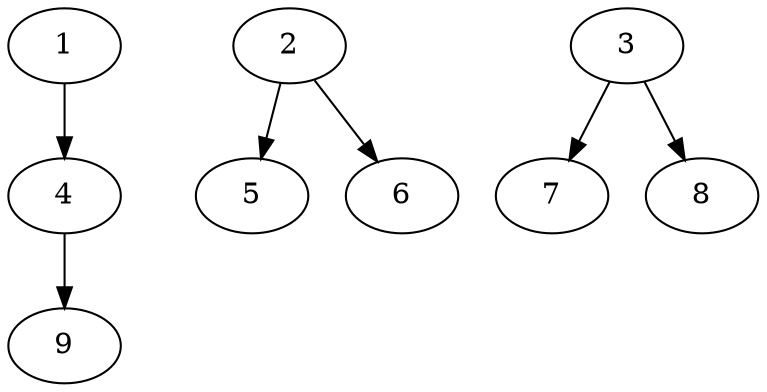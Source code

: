 digraph  {
	4	 [Weight=3];
	1 -> 4	 [Weight=13];
	5	 [Weight=4];
	2 -> 5	 [Weight=7];
	6	 [Weight=3];
	2 -> 6	 [Weight=10];
	7	 [Weight=2];
	3 -> 7	 [Weight=3];
	8	 [Weight=3];
	3 -> 8	 [Weight=10];
	9	 [Weight=10];
	4 -> 9	 [Weight=7];
}
